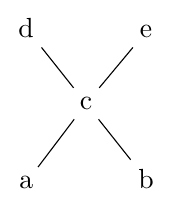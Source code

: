 \documentclass[tikz]{standalone}
\usetikzlibrary{matrix}
\begin{document}
\begin{tikzpicture}
\matrix (m) at (0,0) [matrix of nodes, column sep = 1em, row sep=1.5em] {
      d &   & e\\
        & c &  \\
      a &   & b\\
};
\foreach \Source/\Target in {
    1-1/2-2,
    1-3/2-2,
    2-2/3-1,
    2-2/3-3%
    }
    \draw (m-\Source) to (m-\Target);
\end{tikzpicture}
\end{document}
